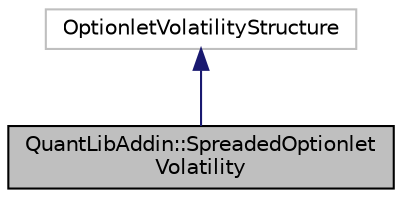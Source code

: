 digraph "QuantLibAddin::SpreadedOptionletVolatility"
{
  edge [fontname="Helvetica",fontsize="10",labelfontname="Helvetica",labelfontsize="10"];
  node [fontname="Helvetica",fontsize="10",shape=record];
  Node2 [label="QuantLibAddin::SpreadedOptionlet\lVolatility",height=0.2,width=0.4,color="black", fillcolor="grey75", style="filled", fontcolor="black"];
  Node3 -> Node2 [dir="back",color="midnightblue",fontsize="10",style="solid",fontname="Helvetica"];
  Node3 [label="OptionletVolatilityStructure",height=0.2,width=0.4,color="grey75", fillcolor="white", style="filled"];
}
